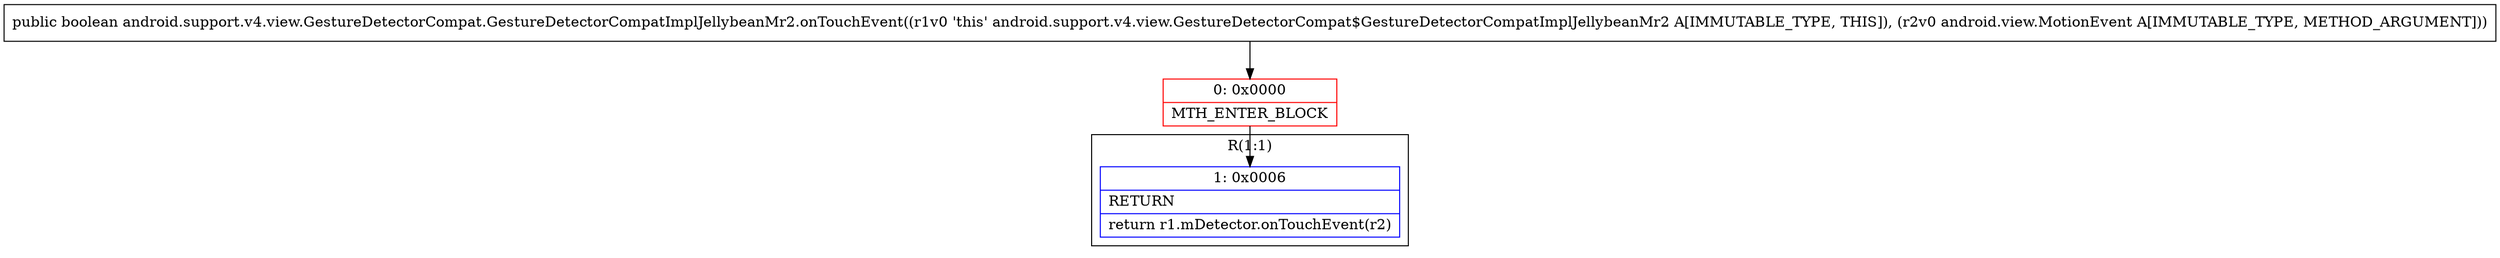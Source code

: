 digraph "CFG forandroid.support.v4.view.GestureDetectorCompat.GestureDetectorCompatImplJellybeanMr2.onTouchEvent(Landroid\/view\/MotionEvent;)Z" {
subgraph cluster_Region_1035242059 {
label = "R(1:1)";
node [shape=record,color=blue];
Node_1 [shape=record,label="{1\:\ 0x0006|RETURN\l|return r1.mDetector.onTouchEvent(r2)\l}"];
}
Node_0 [shape=record,color=red,label="{0\:\ 0x0000|MTH_ENTER_BLOCK\l}"];
MethodNode[shape=record,label="{public boolean android.support.v4.view.GestureDetectorCompat.GestureDetectorCompatImplJellybeanMr2.onTouchEvent((r1v0 'this' android.support.v4.view.GestureDetectorCompat$GestureDetectorCompatImplJellybeanMr2 A[IMMUTABLE_TYPE, THIS]), (r2v0 android.view.MotionEvent A[IMMUTABLE_TYPE, METHOD_ARGUMENT])) }"];
MethodNode -> Node_0;
Node_0 -> Node_1;
}

